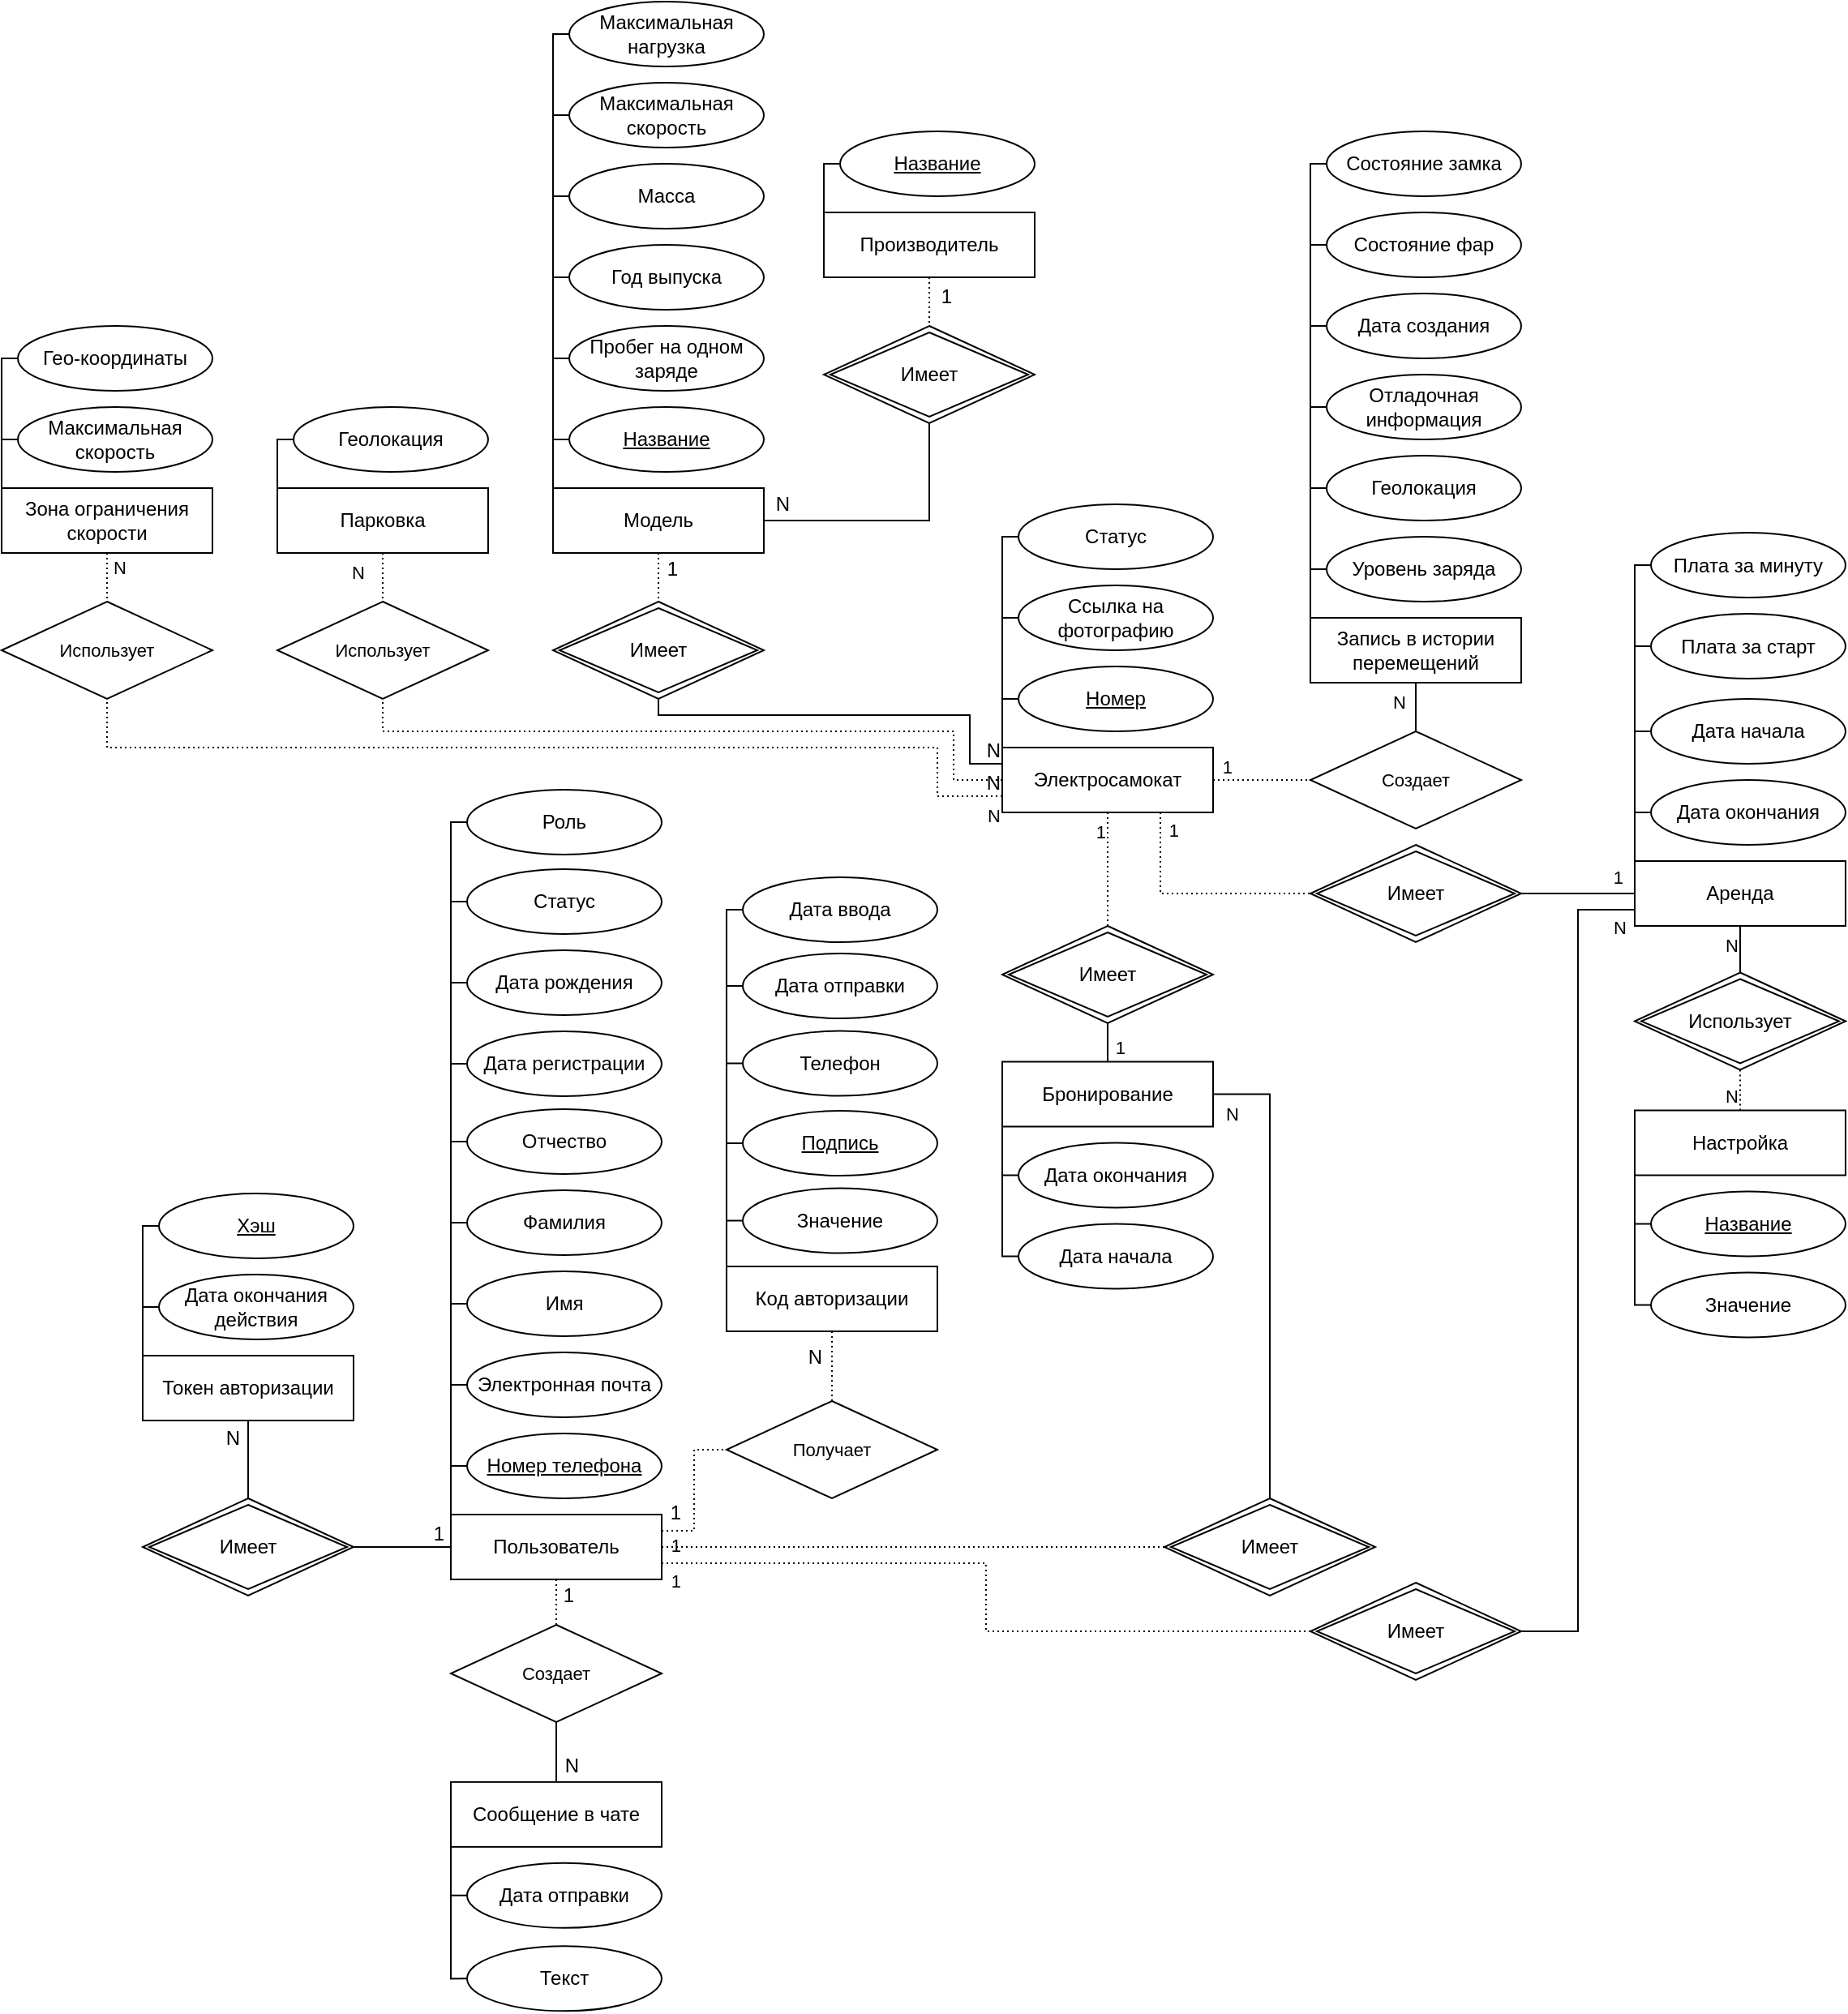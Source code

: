 <mxfile version="21.1.8" type="device">
  <diagram name="Страница 1" id="1fZUuVgu8hJn7vZOcelm">
    <mxGraphModel dx="3932" dy="3014" grid="1" gridSize="10" guides="1" tooltips="1" connect="1" arrows="1" fold="1" page="1" pageScale="1" pageWidth="827" pageHeight="1169" math="0" shadow="0">
      <root>
        <mxCell id="0" />
        <mxCell id="1" parent="0" />
        <mxCell id="aLUWIl0fzYMnbTUpbonb-100" value="" style="group" parent="1" vertex="1" connectable="0">
          <mxGeometry x="770" y="-140" width="130" height="290" as="geometry" />
        </mxCell>
        <mxCell id="aLUWIl0fzYMnbTUpbonb-8" value="Аренда" style="rounded=0;whiteSpace=wrap;html=1;" parent="aLUWIl0fzYMnbTUpbonb-100" vertex="1">
          <mxGeometry y="250" width="130" height="40" as="geometry" />
        </mxCell>
        <mxCell id="aLUWIl0fzYMnbTUpbonb-87" value="Дата начала" style="ellipse;whiteSpace=wrap;html=1;fontStyle=0" parent="aLUWIl0fzYMnbTUpbonb-100" vertex="1">
          <mxGeometry x="10" y="150" width="120" height="40" as="geometry" />
        </mxCell>
        <mxCell id="aLUWIl0fzYMnbTUpbonb-93" style="edgeStyle=orthogonalEdgeStyle;shape=connector;rounded=0;orthogonalLoop=1;jettySize=auto;html=1;exitX=0;exitY=0;exitDx=0;exitDy=0;entryX=0;entryY=0.5;entryDx=0;entryDy=0;labelBackgroundColor=default;strokeColor=default;fontFamily=Helvetica;fontSize=11;fontColor=default;endArrow=none;endFill=0;" parent="aLUWIl0fzYMnbTUpbonb-100" source="aLUWIl0fzYMnbTUpbonb-8" target="aLUWIl0fzYMnbTUpbonb-87" edge="1">
          <mxGeometry relative="1" as="geometry">
            <Array as="points">
              <mxPoint y="170" />
            </Array>
          </mxGeometry>
        </mxCell>
        <mxCell id="aLUWIl0fzYMnbTUpbonb-88" value="Дата окончания" style="ellipse;whiteSpace=wrap;html=1;fontStyle=0" parent="aLUWIl0fzYMnbTUpbonb-100" vertex="1">
          <mxGeometry x="10" y="200" width="120" height="40" as="geometry" />
        </mxCell>
        <mxCell id="aLUWIl0fzYMnbTUpbonb-92" style="edgeStyle=orthogonalEdgeStyle;shape=connector;rounded=0;orthogonalLoop=1;jettySize=auto;html=1;exitX=0;exitY=0;exitDx=0;exitDy=0;entryX=0;entryY=0.5;entryDx=0;entryDy=0;labelBackgroundColor=default;strokeColor=default;fontFamily=Helvetica;fontSize=11;fontColor=default;endArrow=none;endFill=0;" parent="aLUWIl0fzYMnbTUpbonb-100" source="aLUWIl0fzYMnbTUpbonb-8" target="aLUWIl0fzYMnbTUpbonb-88" edge="1">
          <mxGeometry relative="1" as="geometry">
            <Array as="points">
              <mxPoint y="220" />
            </Array>
          </mxGeometry>
        </mxCell>
        <mxCell id="aLUWIl0fzYMnbTUpbonb-95" value="Плата за старт" style="ellipse;whiteSpace=wrap;html=1;fontStyle=0" parent="aLUWIl0fzYMnbTUpbonb-100" vertex="1">
          <mxGeometry x="10" y="97.5" width="120" height="40" as="geometry" />
        </mxCell>
        <mxCell id="aLUWIl0fzYMnbTUpbonb-97" style="edgeStyle=orthogonalEdgeStyle;shape=connector;rounded=0;orthogonalLoop=1;jettySize=auto;html=1;exitX=0;exitY=0;exitDx=0;exitDy=0;entryX=0;entryY=0.5;entryDx=0;entryDy=0;labelBackgroundColor=default;strokeColor=default;fontFamily=Helvetica;fontSize=11;fontColor=default;endArrow=none;endFill=0;" parent="aLUWIl0fzYMnbTUpbonb-100" source="aLUWIl0fzYMnbTUpbonb-8" target="aLUWIl0fzYMnbTUpbonb-95" edge="1">
          <mxGeometry relative="1" as="geometry">
            <Array as="points">
              <mxPoint y="118" />
            </Array>
          </mxGeometry>
        </mxCell>
        <mxCell id="aLUWIl0fzYMnbTUpbonb-96" value="Плата за минуту" style="ellipse;whiteSpace=wrap;html=1;fontStyle=0" parent="aLUWIl0fzYMnbTUpbonb-100" vertex="1">
          <mxGeometry x="10" y="47.5" width="120" height="40" as="geometry" />
        </mxCell>
        <mxCell id="aLUWIl0fzYMnbTUpbonb-98" style="edgeStyle=orthogonalEdgeStyle;shape=connector;rounded=0;orthogonalLoop=1;jettySize=auto;html=1;exitX=0;exitY=0;exitDx=0;exitDy=0;entryX=0;entryY=0.5;entryDx=0;entryDy=0;labelBackgroundColor=default;strokeColor=default;fontFamily=Helvetica;fontSize=11;fontColor=default;endArrow=none;endFill=0;" parent="aLUWIl0fzYMnbTUpbonb-100" source="aLUWIl0fzYMnbTUpbonb-8" target="aLUWIl0fzYMnbTUpbonb-96" edge="1">
          <mxGeometry relative="1" as="geometry">
            <Array as="points">
              <mxPoint y="67" />
            </Array>
          </mxGeometry>
        </mxCell>
        <mxCell id="aLUWIl0fzYMnbTUpbonb-101" value="" style="group" parent="1" vertex="1" connectable="0">
          <mxGeometry x="-224" y="-270" width="130" height="190" as="geometry" />
        </mxCell>
        <mxCell id="aLUWIl0fzYMnbTUpbonb-4" value="Зона ограничения скорости" style="rounded=0;whiteSpace=wrap;html=1;" parent="aLUWIl0fzYMnbTUpbonb-101" vertex="1">
          <mxGeometry x="-13" y="150" width="130" height="40" as="geometry" />
        </mxCell>
        <mxCell id="aLUWIl0fzYMnbTUpbonb-81" value="Гео-координаты" style="ellipse;whiteSpace=wrap;html=1;" parent="aLUWIl0fzYMnbTUpbonb-101" vertex="1">
          <mxGeometry x="-3" y="50" width="120" height="40" as="geometry" />
        </mxCell>
        <mxCell id="aLUWIl0fzYMnbTUpbonb-84" style="edgeStyle=orthogonalEdgeStyle;shape=connector;rounded=0;orthogonalLoop=1;jettySize=auto;html=1;exitX=0;exitY=0;exitDx=0;exitDy=0;entryX=0;entryY=0.5;entryDx=0;entryDy=0;labelBackgroundColor=default;strokeColor=default;fontFamily=Helvetica;fontSize=11;fontColor=default;endArrow=none;endFill=0;" parent="aLUWIl0fzYMnbTUpbonb-101" source="aLUWIl0fzYMnbTUpbonb-4" target="aLUWIl0fzYMnbTUpbonb-81" edge="1">
          <mxGeometry relative="1" as="geometry">
            <Array as="points">
              <mxPoint x="-13" y="70" />
            </Array>
          </mxGeometry>
        </mxCell>
        <mxCell id="aLUWIl0fzYMnbTUpbonb-82" value="Максимальная скорость" style="ellipse;whiteSpace=wrap;html=1;" parent="aLUWIl0fzYMnbTUpbonb-101" vertex="1">
          <mxGeometry x="-3" y="100" width="120" height="40" as="geometry" />
        </mxCell>
        <mxCell id="aLUWIl0fzYMnbTUpbonb-83" style="edgeStyle=orthogonalEdgeStyle;shape=connector;rounded=0;orthogonalLoop=1;jettySize=auto;html=1;exitX=0;exitY=0;exitDx=0;exitDy=0;entryX=0;entryY=0.5;entryDx=0;entryDy=0;labelBackgroundColor=default;strokeColor=default;fontFamily=Helvetica;fontSize=11;fontColor=default;endArrow=none;endFill=0;" parent="aLUWIl0fzYMnbTUpbonb-101" source="aLUWIl0fzYMnbTUpbonb-4" target="aLUWIl0fzYMnbTUpbonb-82" edge="1">
          <mxGeometry relative="1" as="geometry">
            <Array as="points">
              <mxPoint x="-13" y="120" />
            </Array>
          </mxGeometry>
        </mxCell>
        <mxCell id="aLUWIl0fzYMnbTUpbonb-103" value="" style="group" parent="1" vertex="1" connectable="0">
          <mxGeometry x="380" y="-210" width="130" height="290" as="geometry" />
        </mxCell>
        <mxCell id="qkEfz8yO1FouXV4fTvmz-25" style="edgeStyle=orthogonalEdgeStyle;rounded=0;orthogonalLoop=1;jettySize=auto;html=1;exitX=0;exitY=0;exitDx=0;exitDy=0;entryX=0;entryY=0.5;entryDx=0;entryDy=0;endArrow=none;endFill=0;" parent="aLUWIl0fzYMnbTUpbonb-103" source="aLUWIl0fzYMnbTUpbonb-2" target="qkEfz8yO1FouXV4fTvmz-24" edge="1">
          <mxGeometry relative="1" as="geometry">
            <Array as="points">
              <mxPoint y="120" />
            </Array>
          </mxGeometry>
        </mxCell>
        <mxCell id="aLUWIl0fzYMnbTUpbonb-2" value="Электросамокат" style="rounded=0;whiteSpace=wrap;html=1;" parent="aLUWIl0fzYMnbTUpbonb-103" vertex="1">
          <mxGeometry y="250" width="130" height="40" as="geometry" />
        </mxCell>
        <mxCell id="aLUWIl0fzYMnbTUpbonb-68" value="Номер" style="ellipse;whiteSpace=wrap;html=1;fontStyle=4" parent="aLUWIl0fzYMnbTUpbonb-103" vertex="1">
          <mxGeometry x="10" y="200" width="120" height="40" as="geometry" />
        </mxCell>
        <mxCell id="aLUWIl0fzYMnbTUpbonb-73" style="edgeStyle=orthogonalEdgeStyle;shape=connector;rounded=0;orthogonalLoop=1;jettySize=auto;html=1;exitX=0;exitY=0;exitDx=0;exitDy=0;entryX=0;entryY=0.5;entryDx=0;entryDy=0;labelBackgroundColor=default;strokeColor=default;fontFamily=Helvetica;fontSize=11;fontColor=default;endArrow=none;endFill=0;" parent="aLUWIl0fzYMnbTUpbonb-103" source="aLUWIl0fzYMnbTUpbonb-2" target="aLUWIl0fzYMnbTUpbonb-68" edge="1">
          <mxGeometry relative="1" as="geometry">
            <Array as="points">
              <mxPoint y="220" />
            </Array>
          </mxGeometry>
        </mxCell>
        <mxCell id="aLUWIl0fzYMnbTUpbonb-70" value="Ссылка на фотографию" style="ellipse;whiteSpace=wrap;html=1;" parent="aLUWIl0fzYMnbTUpbonb-103" vertex="1">
          <mxGeometry x="10" y="150" width="120" height="40" as="geometry" />
        </mxCell>
        <mxCell id="aLUWIl0fzYMnbTUpbonb-74" style="edgeStyle=orthogonalEdgeStyle;shape=connector;rounded=0;orthogonalLoop=1;jettySize=auto;html=1;exitX=0;exitY=0;exitDx=0;exitDy=0;entryX=0;entryY=0.5;entryDx=0;entryDy=0;labelBackgroundColor=default;strokeColor=default;fontFamily=Helvetica;fontSize=11;fontColor=default;endArrow=none;endFill=0;" parent="aLUWIl0fzYMnbTUpbonb-103" source="aLUWIl0fzYMnbTUpbonb-2" target="aLUWIl0fzYMnbTUpbonb-70" edge="1">
          <mxGeometry relative="1" as="geometry">
            <Array as="points">
              <mxPoint y="170" />
            </Array>
          </mxGeometry>
        </mxCell>
        <mxCell id="qkEfz8yO1FouXV4fTvmz-24" value="Статус" style="ellipse;whiteSpace=wrap;html=1;" parent="aLUWIl0fzYMnbTUpbonb-103" vertex="1">
          <mxGeometry x="10" y="100" width="120" height="40" as="geometry" />
        </mxCell>
        <mxCell id="aLUWIl0fzYMnbTUpbonb-134" value="" style="group" parent="1" vertex="1" connectable="0">
          <mxGeometry x="570" y="-240" width="130" height="240" as="geometry" />
        </mxCell>
        <mxCell id="qkEfz8yO1FouXV4fTvmz-13" style="edgeStyle=orthogonalEdgeStyle;rounded=0;orthogonalLoop=1;jettySize=auto;html=1;exitX=0;exitY=0;exitDx=0;exitDy=0;entryX=0;entryY=0.5;entryDx=0;entryDy=0;endArrow=none;endFill=0;" parent="aLUWIl0fzYMnbTUpbonb-134" source="aLUWIl0fzYMnbTUpbonb-7" target="qkEfz8yO1FouXV4fTvmz-12" edge="1">
          <mxGeometry relative="1" as="geometry">
            <Array as="points">
              <mxPoint y="20" />
            </Array>
          </mxGeometry>
        </mxCell>
        <mxCell id="aLUWIl0fzYMnbTUpbonb-7" value="Запись в истории перемещений" style="rounded=0;whiteSpace=wrap;html=1;" parent="aLUWIl0fzYMnbTUpbonb-134" vertex="1">
          <mxGeometry y="200" width="130" height="40" as="geometry" />
        </mxCell>
        <mxCell id="aLUWIl0fzYMnbTUpbonb-127" value="Геолокация" style="ellipse;whiteSpace=wrap;html=1;" parent="aLUWIl0fzYMnbTUpbonb-134" vertex="1">
          <mxGeometry x="10" y="100" width="120" height="40" as="geometry" />
        </mxCell>
        <mxCell id="aLUWIl0fzYMnbTUpbonb-131" style="edgeStyle=orthogonalEdgeStyle;shape=connector;rounded=0;orthogonalLoop=1;jettySize=auto;html=1;exitX=0;exitY=0;exitDx=0;exitDy=0;entryX=0;entryY=0.5;entryDx=0;entryDy=0;labelBackgroundColor=default;strokeColor=default;fontFamily=Helvetica;fontSize=11;fontColor=default;endArrow=none;endFill=0;" parent="aLUWIl0fzYMnbTUpbonb-134" source="aLUWIl0fzYMnbTUpbonb-7" target="aLUWIl0fzYMnbTUpbonb-127" edge="1">
          <mxGeometry relative="1" as="geometry">
            <Array as="points">
              <mxPoint y="120" />
            </Array>
          </mxGeometry>
        </mxCell>
        <mxCell id="aLUWIl0fzYMnbTUpbonb-128" value="Уровень заряда" style="ellipse;whiteSpace=wrap;html=1;" parent="aLUWIl0fzYMnbTUpbonb-134" vertex="1">
          <mxGeometry x="10" y="150" width="120" height="40" as="geometry" />
        </mxCell>
        <mxCell id="aLUWIl0fzYMnbTUpbonb-130" style="edgeStyle=orthogonalEdgeStyle;shape=connector;rounded=0;orthogonalLoop=1;jettySize=auto;html=1;exitX=0;exitY=0;exitDx=0;exitDy=0;entryX=0;entryY=0.5;entryDx=0;entryDy=0;labelBackgroundColor=default;strokeColor=default;fontFamily=Helvetica;fontSize=11;fontColor=default;endArrow=none;endFill=0;" parent="aLUWIl0fzYMnbTUpbonb-134" source="aLUWIl0fzYMnbTUpbonb-7" target="aLUWIl0fzYMnbTUpbonb-128" edge="1">
          <mxGeometry relative="1" as="geometry">
            <Array as="points">
              <mxPoint y="170" />
            </Array>
          </mxGeometry>
        </mxCell>
        <mxCell id="aLUWIl0fzYMnbTUpbonb-129" value="Отладочная информация" style="ellipse;whiteSpace=wrap;html=1;" parent="aLUWIl0fzYMnbTUpbonb-134" vertex="1">
          <mxGeometry x="10" y="50" width="120" height="40" as="geometry" />
        </mxCell>
        <mxCell id="aLUWIl0fzYMnbTUpbonb-132" style="edgeStyle=orthogonalEdgeStyle;shape=connector;rounded=0;orthogonalLoop=1;jettySize=auto;html=1;exitX=0;exitY=0;exitDx=0;exitDy=0;entryX=0;entryY=0.5;entryDx=0;entryDy=0;labelBackgroundColor=default;strokeColor=default;fontFamily=Helvetica;fontSize=11;fontColor=default;endArrow=none;endFill=0;" parent="aLUWIl0fzYMnbTUpbonb-134" source="aLUWIl0fzYMnbTUpbonb-7" target="aLUWIl0fzYMnbTUpbonb-129" edge="1">
          <mxGeometry relative="1" as="geometry">
            <Array as="points">
              <mxPoint y="70" />
            </Array>
          </mxGeometry>
        </mxCell>
        <mxCell id="qkEfz8yO1FouXV4fTvmz-12" value="Дата создания" style="ellipse;whiteSpace=wrap;html=1;" parent="aLUWIl0fzYMnbTUpbonb-134" vertex="1">
          <mxGeometry x="10" width="120" height="40" as="geometry" />
        </mxCell>
        <mxCell id="aLUWIl0fzYMnbTUpbonb-135" value="Имеет" style="shape=rhombus;double=1;perimeter=rhombusPerimeter;whiteSpace=wrap;html=1;align=center;fontFamily=Helvetica;fontSize=12;fontColor=default;" parent="1" vertex="1">
          <mxGeometry x="570" y="100" width="130" height="60" as="geometry" />
        </mxCell>
        <mxCell id="aLUWIl0fzYMnbTUpbonb-137" value="" style="endArrow=none;html=1;rounded=0;dashed=1;dashPattern=1 2;labelBackgroundColor=default;strokeColor=default;fontFamily=Helvetica;fontSize=11;fontColor=default;shape=connector;exitX=0.75;exitY=1;exitDx=0;exitDy=0;entryX=0;entryY=0.5;entryDx=0;entryDy=0;edgeStyle=orthogonalEdgeStyle;" parent="1" source="aLUWIl0fzYMnbTUpbonb-2" target="aLUWIl0fzYMnbTUpbonb-135" edge="1">
          <mxGeometry relative="1" as="geometry">
            <mxPoint x="470" as="sourcePoint" />
            <mxPoint x="630" as="targetPoint" />
          </mxGeometry>
        </mxCell>
        <mxCell id="aLUWIl0fzYMnbTUpbonb-138" value="1" style="resizable=0;html=1;whiteSpace=wrap;align=right;verticalAlign=bottom;fontFamily=Helvetica;fontSize=11;fontColor=default;" parent="aLUWIl0fzYMnbTUpbonb-137" connectable="0" vertex="1">
          <mxGeometry x="1" relative="1" as="geometry">
            <mxPoint x="-80" y="-31" as="offset" />
          </mxGeometry>
        </mxCell>
        <mxCell id="aLUWIl0fzYMnbTUpbonb-141" value="" style="endArrow=none;html=1;rounded=0;labelBackgroundColor=default;strokeColor=default;fontFamily=Helvetica;fontSize=11;fontColor=default;shape=connector;exitX=0;exitY=0.5;exitDx=0;exitDy=0;entryX=1;entryY=0.5;entryDx=0;entryDy=0;" parent="1" source="aLUWIl0fzYMnbTUpbonb-8" target="aLUWIl0fzYMnbTUpbonb-135" edge="1">
          <mxGeometry relative="1" as="geometry">
            <mxPoint x="640" y="120" as="sourcePoint" />
            <mxPoint x="740" y="170" as="targetPoint" />
          </mxGeometry>
        </mxCell>
        <mxCell id="aLUWIl0fzYMnbTUpbonb-143" value="Имеет" style="shape=rhombus;double=1;perimeter=rhombusPerimeter;whiteSpace=wrap;html=1;align=center;fontFamily=Helvetica;fontSize=12;fontColor=default;" parent="1" vertex="1">
          <mxGeometry x="570" y="555" width="130" height="60" as="geometry" />
        </mxCell>
        <mxCell id="aLUWIl0fzYMnbTUpbonb-146" value="" style="endArrow=none;html=1;rounded=0;dashed=1;dashPattern=1 2;labelBackgroundColor=default;strokeColor=default;fontFamily=Helvetica;fontSize=11;fontColor=default;shape=connector;exitX=1;exitY=0.75;exitDx=0;exitDy=0;edgeStyle=orthogonalEdgeStyle;entryX=0;entryY=0.5;entryDx=0;entryDy=0;" parent="1" source="aLUWIl0fzYMnbTUpbonb-1" target="aLUWIl0fzYMnbTUpbonb-143" edge="1">
          <mxGeometry relative="1" as="geometry">
            <mxPoint x="395" y="647.5" as="sourcePoint" />
            <mxPoint x="570" y="597" as="targetPoint" />
          </mxGeometry>
        </mxCell>
        <mxCell id="aLUWIl0fzYMnbTUpbonb-147" value="N" style="resizable=0;html=1;whiteSpace=wrap;align=right;verticalAlign=bottom;fontFamily=Helvetica;fontSize=11;fontColor=default;" parent="aLUWIl0fzYMnbTUpbonb-146" connectable="0" vertex="1">
          <mxGeometry x="1" relative="1" as="geometry">
            <mxPoint x="196" y="-426" as="offset" />
          </mxGeometry>
        </mxCell>
        <mxCell id="aLUWIl0fzYMnbTUpbonb-150" value="" style="endArrow=none;html=1;rounded=0;labelBackgroundColor=default;strokeColor=default;fontFamily=Helvetica;fontSize=11;fontColor=default;shape=connector;exitX=0;exitY=0.75;exitDx=0;exitDy=0;entryX=1;entryY=0.5;entryDx=0;entryDy=0;edgeStyle=orthogonalEdgeStyle;" parent="1" source="aLUWIl0fzYMnbTUpbonb-8" target="aLUWIl0fzYMnbTUpbonb-143" edge="1">
          <mxGeometry relative="1" as="geometry">
            <mxPoint x="540" y="160" as="sourcePoint" />
            <mxPoint x="700" y="160" as="targetPoint" />
          </mxGeometry>
        </mxCell>
        <mxCell id="qkEfz8yO1FouXV4fTvmz-53" value="1" style="resizable=0;html=1;whiteSpace=wrap;align=right;verticalAlign=bottom;fontFamily=Helvetica;fontSize=11;fontColor=default;" parent="aLUWIl0fzYMnbTUpbonb-150" connectable="0" vertex="1">
          <mxGeometry x="1" relative="1" as="geometry">
            <mxPoint x="64" y="-457" as="offset" />
          </mxGeometry>
        </mxCell>
        <mxCell id="aLUWIl0fzYMnbTUpbonb-153" value="Создает" style="shape=rhombus;perimeter=rhombusPerimeter;whiteSpace=wrap;html=1;align=center;fontFamily=Helvetica;fontSize=11;fontColor=default;" parent="1" vertex="1">
          <mxGeometry x="570" y="30" width="130" height="60" as="geometry" />
        </mxCell>
        <mxCell id="aLUWIl0fzYMnbTUpbonb-155" value="" style="endArrow=none;html=1;rounded=0;labelBackgroundColor=default;strokeColor=default;fontFamily=Helvetica;fontSize=11;fontColor=default;shape=connector;exitX=0.5;exitY=1;exitDx=0;exitDy=0;entryX=0.5;entryY=0;entryDx=0;entryDy=0;" parent="1" source="aLUWIl0fzYMnbTUpbonb-7" target="aLUWIl0fzYMnbTUpbonb-153" edge="1">
          <mxGeometry relative="1" as="geometry">
            <mxPoint x="490" y="30" as="sourcePoint" />
            <mxPoint x="650" y="30" as="targetPoint" />
          </mxGeometry>
        </mxCell>
        <mxCell id="aLUWIl0fzYMnbTUpbonb-156" value="1" style="resizable=0;html=1;whiteSpace=wrap;align=right;verticalAlign=bottom;fontFamily=Helvetica;fontSize=11;fontColor=default;" parent="aLUWIl0fzYMnbTUpbonb-155" connectable="0" vertex="1">
          <mxGeometry x="1" relative="1" as="geometry">
            <mxPoint x="-112" y="30" as="offset" />
          </mxGeometry>
        </mxCell>
        <mxCell id="aLUWIl0fzYMnbTUpbonb-159" value="" style="endArrow=none;html=1;rounded=0;dashed=1;dashPattern=1 2;labelBackgroundColor=default;strokeColor=default;fontFamily=Helvetica;fontSize=11;fontColor=default;shape=connector;exitX=1;exitY=0.5;exitDx=0;exitDy=0;entryX=0;entryY=0.5;entryDx=0;entryDy=0;" parent="1" source="aLUWIl0fzYMnbTUpbonb-2" target="aLUWIl0fzYMnbTUpbonb-153" edge="1">
          <mxGeometry relative="1" as="geometry">
            <mxPoint x="490" y="30" as="sourcePoint" />
            <mxPoint x="650" y="30" as="targetPoint" />
          </mxGeometry>
        </mxCell>
        <mxCell id="aLUWIl0fzYMnbTUpbonb-160" value="N" style="resizable=0;html=1;whiteSpace=wrap;align=right;verticalAlign=bottom;fontFamily=Helvetica;fontSize=11;fontColor=default;" parent="aLUWIl0fzYMnbTUpbonb-159" connectable="0" vertex="1">
          <mxGeometry x="1" relative="1" as="geometry">
            <mxPoint x="60" y="-40" as="offset" />
          </mxGeometry>
        </mxCell>
        <mxCell id="aLUWIl0fzYMnbTUpbonb-162" value="" style="group" parent="1" vertex="1" connectable="0">
          <mxGeometry x="-67" y="-220" width="130" height="140" as="geometry" />
        </mxCell>
        <mxCell id="aLUWIl0fzYMnbTUpbonb-3" value="Парковка" style="rounded=0;whiteSpace=wrap;html=1;" parent="aLUWIl0fzYMnbTUpbonb-162" vertex="1">
          <mxGeometry y="100" width="130" height="40" as="geometry" />
        </mxCell>
        <mxCell id="aLUWIl0fzYMnbTUpbonb-76" value="Геолокация" style="ellipse;whiteSpace=wrap;html=1;" parent="aLUWIl0fzYMnbTUpbonb-162" vertex="1">
          <mxGeometry x="10" y="50" width="120" height="40" as="geometry" />
        </mxCell>
        <mxCell id="aLUWIl0fzYMnbTUpbonb-78" style="edgeStyle=orthogonalEdgeStyle;shape=connector;rounded=0;orthogonalLoop=1;jettySize=auto;html=1;exitX=0;exitY=0;exitDx=0;exitDy=0;entryX=0;entryY=0.5;entryDx=0;entryDy=0;labelBackgroundColor=default;strokeColor=default;fontFamily=Helvetica;fontSize=11;fontColor=default;endArrow=none;endFill=0;" parent="aLUWIl0fzYMnbTUpbonb-162" source="aLUWIl0fzYMnbTUpbonb-3" target="aLUWIl0fzYMnbTUpbonb-76" edge="1">
          <mxGeometry relative="1" as="geometry">
            <Array as="points">
              <mxPoint y="70" />
            </Array>
          </mxGeometry>
        </mxCell>
        <mxCell id="aLUWIl0fzYMnbTUpbonb-165" value="" style="group" parent="1" vertex="1" connectable="0">
          <mxGeometry x="770" y="263.75" width="130" height="140" as="geometry" />
        </mxCell>
        <mxCell id="aLUWIl0fzYMnbTUpbonb-59" value="Название" style="ellipse;whiteSpace=wrap;html=1;fontStyle=4" parent="aLUWIl0fzYMnbTUpbonb-165" vertex="1">
          <mxGeometry x="10" y="50" width="120" height="40" as="geometry" />
        </mxCell>
        <mxCell id="aLUWIl0fzYMnbTUpbonb-62" value="Значение" style="ellipse;whiteSpace=wrap;html=1;" parent="aLUWIl0fzYMnbTUpbonb-165" vertex="1">
          <mxGeometry x="10" y="100" width="120" height="40" as="geometry" />
        </mxCell>
        <mxCell id="aLUWIl0fzYMnbTUpbonb-163" style="edgeStyle=orthogonalEdgeStyle;shape=connector;rounded=0;orthogonalLoop=1;jettySize=auto;html=1;exitX=0;exitY=1;exitDx=0;exitDy=0;entryX=0;entryY=0.5;entryDx=0;entryDy=0;labelBackgroundColor=default;strokeColor=default;fontFamily=Helvetica;fontSize=11;fontColor=default;endArrow=none;endFill=0;" parent="aLUWIl0fzYMnbTUpbonb-165" source="aLUWIl0fzYMnbTUpbonb-5" target="aLUWIl0fzYMnbTUpbonb-59" edge="1">
          <mxGeometry relative="1" as="geometry">
            <Array as="points">
              <mxPoint y="70" />
            </Array>
          </mxGeometry>
        </mxCell>
        <mxCell id="aLUWIl0fzYMnbTUpbonb-164" style="edgeStyle=orthogonalEdgeStyle;shape=connector;rounded=0;orthogonalLoop=1;jettySize=auto;html=1;exitX=0;exitY=1;exitDx=0;exitDy=0;entryX=0;entryY=0.5;entryDx=0;entryDy=0;labelBackgroundColor=default;strokeColor=default;fontFamily=Helvetica;fontSize=11;fontColor=default;endArrow=none;endFill=0;" parent="aLUWIl0fzYMnbTUpbonb-165" source="aLUWIl0fzYMnbTUpbonb-5" target="aLUWIl0fzYMnbTUpbonb-62" edge="1">
          <mxGeometry relative="1" as="geometry">
            <Array as="points">
              <mxPoint y="120" />
            </Array>
          </mxGeometry>
        </mxCell>
        <mxCell id="aLUWIl0fzYMnbTUpbonb-5" value="Настройка" style="rounded=0;whiteSpace=wrap;html=1;" parent="aLUWIl0fzYMnbTUpbonb-165" vertex="1">
          <mxGeometry width="130" height="40" as="geometry" />
        </mxCell>
        <mxCell id="aLUWIl0fzYMnbTUpbonb-166" value="Использует" style="shape=rhombus;double=1;perimeter=rhombusPerimeter;whiteSpace=wrap;html=1;align=center;fontFamily=Helvetica;fontSize=12;fontColor=default;" parent="1" vertex="1">
          <mxGeometry x="770" y="178.75" width="130" height="60" as="geometry" />
        </mxCell>
        <mxCell id="aLUWIl0fzYMnbTUpbonb-167" value="" style="endArrow=none;html=1;rounded=0;labelBackgroundColor=default;strokeColor=default;fontFamily=Helvetica;fontSize=11;fontColor=default;shape=connector;exitX=0.5;exitY=1;exitDx=0;exitDy=0;entryX=0.5;entryY=0;entryDx=0;entryDy=0;" parent="1" source="aLUWIl0fzYMnbTUpbonb-8" target="aLUWIl0fzYMnbTUpbonb-166" edge="1">
          <mxGeometry relative="1" as="geometry">
            <mxPoint x="740" y="240" as="sourcePoint" />
            <mxPoint x="900" y="240" as="targetPoint" />
          </mxGeometry>
        </mxCell>
        <mxCell id="aLUWIl0fzYMnbTUpbonb-168" value="N" style="resizable=0;html=1;whiteSpace=wrap;align=right;verticalAlign=bottom;fontFamily=Helvetica;fontSize=11;fontColor=default;" parent="aLUWIl0fzYMnbTUpbonb-167" connectable="0" vertex="1">
          <mxGeometry x="1" relative="1" as="geometry">
            <mxPoint y="-9" as="offset" />
          </mxGeometry>
        </mxCell>
        <mxCell id="aLUWIl0fzYMnbTUpbonb-169" value="" style="endArrow=none;html=1;rounded=0;dashed=1;dashPattern=1 2;labelBackgroundColor=default;strokeColor=default;fontFamily=Helvetica;fontSize=11;fontColor=default;shape=connector;exitX=0.5;exitY=0;exitDx=0;exitDy=0;entryX=0.5;entryY=1;entryDx=0;entryDy=0;" parent="1" source="aLUWIl0fzYMnbTUpbonb-5" target="aLUWIl0fzYMnbTUpbonb-166" edge="1">
          <mxGeometry relative="1" as="geometry">
            <mxPoint x="740" y="240" as="sourcePoint" />
            <mxPoint x="900" y="240" as="targetPoint" />
          </mxGeometry>
        </mxCell>
        <mxCell id="aLUWIl0fzYMnbTUpbonb-170" value="N" style="resizable=0;html=1;whiteSpace=wrap;align=right;verticalAlign=bottom;fontFamily=Helvetica;fontSize=11;fontColor=default;" parent="aLUWIl0fzYMnbTUpbonb-169" connectable="0" vertex="1">
          <mxGeometry x="1" relative="1" as="geometry">
            <mxPoint y="25" as="offset" />
          </mxGeometry>
        </mxCell>
        <mxCell id="aLUWIl0fzYMnbTUpbonb-171" value="Использует" style="shape=rhombus;perimeter=rhombusPerimeter;whiteSpace=wrap;html=1;align=center;fontFamily=Helvetica;fontSize=11;fontColor=default;" parent="1" vertex="1">
          <mxGeometry x="-67" y="-50" width="130" height="60" as="geometry" />
        </mxCell>
        <mxCell id="aLUWIl0fzYMnbTUpbonb-172" value="" style="endArrow=none;html=1;rounded=0;dashed=1;dashPattern=1 2;labelBackgroundColor=default;strokeColor=default;fontFamily=Helvetica;fontSize=11;fontColor=default;shape=connector;exitX=0.5;exitY=1;exitDx=0;exitDy=0;entryX=0.5;entryY=0;entryDx=0;entryDy=0;" parent="1" source="aLUWIl0fzYMnbTUpbonb-3" target="aLUWIl0fzYMnbTUpbonb-171" edge="1">
          <mxGeometry relative="1" as="geometry">
            <mxPoint x="130" y="-20" as="sourcePoint" />
            <mxPoint x="290" y="-20" as="targetPoint" />
          </mxGeometry>
        </mxCell>
        <mxCell id="aLUWIl0fzYMnbTUpbonb-173" value="N" style="resizable=0;html=1;whiteSpace=wrap;align=right;verticalAlign=bottom;fontFamily=Helvetica;fontSize=11;fontColor=default;" parent="aLUWIl0fzYMnbTUpbonb-172" connectable="0" vertex="1">
          <mxGeometry x="1" relative="1" as="geometry">
            <mxPoint x="-10" y="-10" as="offset" />
          </mxGeometry>
        </mxCell>
        <mxCell id="AA1Bn7bmUUII2A3ySsHL-16" value="N" style="resizable=0;html=1;whiteSpace=wrap;align=right;verticalAlign=bottom;fontFamily=Helvetica;fontSize=11;fontColor=default;" parent="aLUWIl0fzYMnbTUpbonb-172" connectable="0" vertex="1">
          <mxGeometry x="1" relative="1" as="geometry">
            <mxPoint x="382" y="140" as="offset" />
          </mxGeometry>
        </mxCell>
        <mxCell id="aLUWIl0fzYMnbTUpbonb-174" value="" style="endArrow=none;html=1;rounded=0;dashed=1;dashPattern=1 2;labelBackgroundColor=default;strokeColor=default;fontFamily=Helvetica;fontSize=11;fontColor=default;shape=connector;exitX=0;exitY=0.5;exitDx=0;exitDy=0;entryX=0.5;entryY=1;entryDx=0;entryDy=0;edgeStyle=orthogonalEdgeStyle;" parent="1" source="aLUWIl0fzYMnbTUpbonb-2" target="aLUWIl0fzYMnbTUpbonb-171" edge="1">
          <mxGeometry relative="1" as="geometry">
            <mxPoint x="260" y="60" as="sourcePoint" />
            <mxPoint x="420" y="130" as="targetPoint" />
            <Array as="points">
              <mxPoint x="350" y="60" />
              <mxPoint x="350" y="30" />
              <mxPoint x="-2" y="30" />
            </Array>
          </mxGeometry>
        </mxCell>
        <mxCell id="aLUWIl0fzYMnbTUpbonb-180" value="Использует" style="shape=rhombus;perimeter=rhombusPerimeter;whiteSpace=wrap;html=1;align=center;fontFamily=Helvetica;fontSize=11;fontColor=default;" parent="1" vertex="1">
          <mxGeometry x="-237" y="-50" width="130" height="60" as="geometry" />
        </mxCell>
        <mxCell id="aLUWIl0fzYMnbTUpbonb-181" value="" style="endArrow=none;html=1;rounded=0;dashed=1;dashPattern=1 2;labelBackgroundColor=default;strokeColor=default;fontFamily=Helvetica;fontSize=11;fontColor=default;shape=connector;entryX=0.5;entryY=1;entryDx=0;entryDy=0;edgeStyle=orthogonalEdgeStyle;exitX=0;exitY=0.75;exitDx=0;exitDy=0;" parent="1" source="aLUWIl0fzYMnbTUpbonb-2" target="aLUWIl0fzYMnbTUpbonb-180" edge="1">
          <mxGeometry relative="1" as="geometry">
            <mxPoint x="390" y="70" as="sourcePoint" />
            <mxPoint x="330" y="-10" as="targetPoint" />
            <Array as="points">
              <mxPoint x="340" y="70" />
              <mxPoint x="340" y="40" />
              <mxPoint x="-172" y="40" />
            </Array>
          </mxGeometry>
        </mxCell>
        <mxCell id="aLUWIl0fzYMnbTUpbonb-183" value="" style="endArrow=none;html=1;rounded=0;dashed=1;dashPattern=1 2;labelBackgroundColor=default;strokeColor=default;fontFamily=Helvetica;fontSize=11;fontColor=default;shape=connector;exitX=0.5;exitY=1;exitDx=0;exitDy=0;entryX=0.5;entryY=0;entryDx=0;entryDy=0;" parent="1" source="aLUWIl0fzYMnbTUpbonb-4" target="aLUWIl0fzYMnbTUpbonb-180" edge="1">
          <mxGeometry relative="1" as="geometry">
            <mxPoint x="8" y="-70" as="sourcePoint" />
            <mxPoint x="8" y="-40" as="targetPoint" />
          </mxGeometry>
        </mxCell>
        <mxCell id="aLUWIl0fzYMnbTUpbonb-184" value="N" style="resizable=0;html=1;whiteSpace=wrap;align=right;verticalAlign=bottom;fontFamily=Helvetica;fontSize=11;fontColor=default;" parent="aLUWIl0fzYMnbTUpbonb-183" connectable="0" vertex="1">
          <mxGeometry x="1" relative="1" as="geometry">
            <mxPoint x="13" y="-13" as="offset" />
          </mxGeometry>
        </mxCell>
        <mxCell id="aLUWIl0fzYMnbTUpbonb-185" value="" style="group" parent="1" vertex="1" connectable="0">
          <mxGeometry x="380" y="233.75" width="130" height="190" as="geometry" />
        </mxCell>
        <mxCell id="aLUWIl0fzYMnbTUpbonb-107" value="Дата окончания" style="ellipse;whiteSpace=wrap;html=1;fontStyle=0" parent="aLUWIl0fzYMnbTUpbonb-185" vertex="1">
          <mxGeometry x="10" y="50" width="120" height="40" as="geometry" />
        </mxCell>
        <mxCell id="aLUWIl0fzYMnbTUpbonb-108" style="edgeStyle=orthogonalEdgeStyle;shape=connector;rounded=0;orthogonalLoop=1;jettySize=auto;html=1;exitX=0;exitY=0;exitDx=0;exitDy=0;entryX=0;entryY=0.5;entryDx=0;entryDy=0;labelBackgroundColor=default;strokeColor=default;fontFamily=Helvetica;fontSize=11;fontColor=default;endArrow=none;endFill=0;" parent="aLUWIl0fzYMnbTUpbonb-185" source="aLUWIl0fzYMnbTUpbonb-9" target="aLUWIl0fzYMnbTUpbonb-107" edge="1">
          <mxGeometry relative="1" as="geometry">
            <Array as="points">
              <mxPoint y="70" />
            </Array>
          </mxGeometry>
        </mxCell>
        <mxCell id="aLUWIl0fzYMnbTUpbonb-106" value="Дата начала" style="ellipse;whiteSpace=wrap;html=1;fontStyle=0" parent="aLUWIl0fzYMnbTUpbonb-185" vertex="1">
          <mxGeometry x="10" y="100" width="120" height="40" as="geometry" />
        </mxCell>
        <mxCell id="aLUWIl0fzYMnbTUpbonb-109" style="edgeStyle=orthogonalEdgeStyle;shape=connector;rounded=0;orthogonalLoop=1;jettySize=auto;html=1;exitX=0;exitY=0;exitDx=0;exitDy=0;entryX=0;entryY=0.5;entryDx=0;entryDy=0;labelBackgroundColor=default;strokeColor=default;fontFamily=Helvetica;fontSize=11;fontColor=default;endArrow=none;endFill=0;" parent="aLUWIl0fzYMnbTUpbonb-185" source="aLUWIl0fzYMnbTUpbonb-9" target="aLUWIl0fzYMnbTUpbonb-106" edge="1">
          <mxGeometry relative="1" as="geometry">
            <Array as="points">
              <mxPoint y="120" />
            </Array>
          </mxGeometry>
        </mxCell>
        <mxCell id="aLUWIl0fzYMnbTUpbonb-9" value="Бронирование" style="rounded=0;whiteSpace=wrap;html=1;" parent="aLUWIl0fzYMnbTUpbonb-185" vertex="1">
          <mxGeometry width="130" height="40" as="geometry" />
        </mxCell>
        <mxCell id="aLUWIl0fzYMnbTUpbonb-186" value="Имеет" style="shape=rhombus;double=1;perimeter=rhombusPerimeter;whiteSpace=wrap;html=1;align=center;fontFamily=Helvetica;fontSize=12;fontColor=default;" parent="1" vertex="1">
          <mxGeometry x="380" y="150" width="130" height="60" as="geometry" />
        </mxCell>
        <mxCell id="aLUWIl0fzYMnbTUpbonb-187" value="" style="endArrow=none;html=1;rounded=0;labelBackgroundColor=default;strokeColor=default;fontFamily=Helvetica;fontSize=11;fontColor=default;shape=connector;exitX=0.5;exitY=0;exitDx=0;exitDy=0;entryX=0.5;entryY=1;entryDx=0;entryDy=0;" parent="1" source="aLUWIl0fzYMnbTUpbonb-9" target="aLUWIl0fzYMnbTUpbonb-186" edge="1">
          <mxGeometry relative="1" as="geometry">
            <mxPoint x="480" y="210" as="sourcePoint" />
            <mxPoint x="640" y="210" as="targetPoint" />
          </mxGeometry>
        </mxCell>
        <mxCell id="aLUWIl0fzYMnbTUpbonb-188" value="1" style="resizable=0;html=1;whiteSpace=wrap;align=right;verticalAlign=bottom;fontFamily=Helvetica;fontSize=11;fontColor=default;" parent="aLUWIl0fzYMnbTUpbonb-187" connectable="0" vertex="1">
          <mxGeometry x="1" relative="1" as="geometry">
            <mxPoint x="12" y="24" as="offset" />
          </mxGeometry>
        </mxCell>
        <mxCell id="aLUWIl0fzYMnbTUpbonb-189" value="" style="endArrow=none;html=1;rounded=0;dashed=1;dashPattern=1 2;labelBackgroundColor=default;strokeColor=default;fontFamily=Helvetica;fontSize=11;fontColor=default;shape=connector;exitX=0.5;exitY=1;exitDx=0;exitDy=0;entryX=0.5;entryY=0;entryDx=0;entryDy=0;" parent="1" source="aLUWIl0fzYMnbTUpbonb-2" target="aLUWIl0fzYMnbTUpbonb-186" edge="1">
          <mxGeometry relative="1" as="geometry">
            <mxPoint x="420" y="130" as="sourcePoint" />
            <mxPoint x="580" y="130" as="targetPoint" />
          </mxGeometry>
        </mxCell>
        <mxCell id="aLUWIl0fzYMnbTUpbonb-190" value="1" style="resizable=0;html=1;whiteSpace=wrap;align=right;verticalAlign=bottom;fontFamily=Helvetica;fontSize=11;fontColor=default;" parent="aLUWIl0fzYMnbTUpbonb-189" connectable="0" vertex="1">
          <mxGeometry x="1" relative="1" as="geometry">
            <mxPoint y="-50" as="offset" />
          </mxGeometry>
        </mxCell>
        <mxCell id="aLUWIl0fzYMnbTUpbonb-191" value="Имеет" style="shape=rhombus;double=1;perimeter=rhombusPerimeter;whiteSpace=wrap;html=1;align=center;fontFamily=Helvetica;fontSize=12;fontColor=default;" parent="1" vertex="1">
          <mxGeometry x="480" y="503" width="130" height="60" as="geometry" />
        </mxCell>
        <mxCell id="aLUWIl0fzYMnbTUpbonb-194" value="" style="endArrow=none;html=1;rounded=0;labelBackgroundColor=default;strokeColor=default;fontFamily=Helvetica;fontSize=11;fontColor=default;shape=connector;exitX=1;exitY=0.5;exitDx=0;exitDy=0;entryX=0.5;entryY=0;entryDx=0;entryDy=0;edgeStyle=orthogonalEdgeStyle;" parent="1" source="aLUWIl0fzYMnbTUpbonb-9" target="aLUWIl0fzYMnbTUpbonb-191" edge="1">
          <mxGeometry relative="1" as="geometry">
            <mxPoint x="440" y="390" as="sourcePoint" />
            <mxPoint x="600" y="390" as="targetPoint" />
          </mxGeometry>
        </mxCell>
        <mxCell id="aLUWIl0fzYMnbTUpbonb-195" value="1" style="resizable=0;html=1;whiteSpace=wrap;align=right;verticalAlign=bottom;fontFamily=Helvetica;fontSize=11;fontColor=default;" parent="aLUWIl0fzYMnbTUpbonb-194" connectable="0" vertex="1">
          <mxGeometry x="1" relative="1" as="geometry">
            <mxPoint x="-362" y="60" as="offset" />
          </mxGeometry>
        </mxCell>
        <mxCell id="VCckQpM2uN1_MtYX1kYH-9" value="1" style="resizable=0;html=1;whiteSpace=wrap;align=right;verticalAlign=bottom;fontFamily=Helvetica;fontSize=11;fontColor=default;" parent="aLUWIl0fzYMnbTUpbonb-194" connectable="0" vertex="1">
          <mxGeometry x="1" relative="1" as="geometry">
            <mxPoint x="-362" y="38" as="offset" />
          </mxGeometry>
        </mxCell>
        <mxCell id="aLUWIl0fzYMnbTUpbonb-196" value="" style="endArrow=none;html=1;rounded=0;dashed=1;dashPattern=1 2;labelBackgroundColor=default;strokeColor=default;fontFamily=Helvetica;fontSize=11;fontColor=default;shape=connector;exitX=1;exitY=0.5;exitDx=0;exitDy=0;edgeStyle=orthogonalEdgeStyle;entryX=0;entryY=0.5;entryDx=0;entryDy=0;" parent="1" source="aLUWIl0fzYMnbTUpbonb-1" target="aLUWIl0fzYMnbTUpbonb-191" edge="1">
          <mxGeometry relative="1" as="geometry">
            <mxPoint x="362.5" y="627.5" as="sourcePoint" />
            <mxPoint x="570" y="523" as="targetPoint" />
            <Array as="points">
              <mxPoint x="470" y="533" />
              <mxPoint x="470" y="533" />
            </Array>
          </mxGeometry>
        </mxCell>
        <mxCell id="aLUWIl0fzYMnbTUpbonb-197" value="N" style="resizable=0;html=1;whiteSpace=wrap;align=right;verticalAlign=bottom;fontFamily=Helvetica;fontSize=11;fontColor=default;" parent="aLUWIl0fzYMnbTUpbonb-196" connectable="0" vertex="1">
          <mxGeometry x="1" relative="1" as="geometry">
            <mxPoint x="47" y="-259" as="offset" />
          </mxGeometry>
        </mxCell>
        <mxCell id="qkEfz8yO1FouXV4fTvmz-45" value="" style="group" parent="1" vertex="1" connectable="0">
          <mxGeometry x="-150" y="265" width="130" height="190" as="geometry" />
        </mxCell>
        <mxCell id="qkEfz8yO1FouXV4fTvmz-38" value="Токен авторизации" style="rounded=0;whiteSpace=wrap;html=1;" parent="qkEfz8yO1FouXV4fTvmz-45" vertex="1">
          <mxGeometry y="150" width="130" height="40" as="geometry" />
        </mxCell>
        <mxCell id="qkEfz8yO1FouXV4fTvmz-39" value="Дата окончания действия" style="ellipse;whiteSpace=wrap;html=1;" parent="qkEfz8yO1FouXV4fTvmz-45" vertex="1">
          <mxGeometry x="10" y="100" width="120" height="40" as="geometry" />
        </mxCell>
        <mxCell id="qkEfz8yO1FouXV4fTvmz-42" style="edgeStyle=orthogonalEdgeStyle;rounded=0;orthogonalLoop=1;jettySize=auto;html=1;exitX=0;exitY=0;exitDx=0;exitDy=0;entryX=0;entryY=0.5;entryDx=0;entryDy=0;endArrow=none;endFill=0;" parent="qkEfz8yO1FouXV4fTvmz-45" source="qkEfz8yO1FouXV4fTvmz-38" target="qkEfz8yO1FouXV4fTvmz-39" edge="1">
          <mxGeometry relative="1" as="geometry">
            <Array as="points">
              <mxPoint y="120" />
            </Array>
          </mxGeometry>
        </mxCell>
        <mxCell id="qkEfz8yO1FouXV4fTvmz-40" value="Хэш" style="ellipse;whiteSpace=wrap;html=1;fontStyle=4" parent="qkEfz8yO1FouXV4fTvmz-45" vertex="1">
          <mxGeometry x="10" y="50" width="120" height="40" as="geometry" />
        </mxCell>
        <mxCell id="qkEfz8yO1FouXV4fTvmz-43" style="edgeStyle=orthogonalEdgeStyle;rounded=0;orthogonalLoop=1;jettySize=auto;html=1;exitX=0;exitY=0;exitDx=0;exitDy=0;entryX=0;entryY=0.5;entryDx=0;entryDy=0;endArrow=none;endFill=0;" parent="qkEfz8yO1FouXV4fTvmz-45" source="qkEfz8yO1FouXV4fTvmz-38" target="qkEfz8yO1FouXV4fTvmz-40" edge="1">
          <mxGeometry relative="1" as="geometry">
            <Array as="points">
              <mxPoint y="70" />
            </Array>
          </mxGeometry>
        </mxCell>
        <mxCell id="qkEfz8yO1FouXV4fTvmz-46" value="Имеет" style="shape=rhombus;double=1;perimeter=rhombusPerimeter;whiteSpace=wrap;html=1;align=center;fontFamily=Helvetica;fontSize=12;fontColor=default;" parent="1" vertex="1">
          <mxGeometry x="-150" y="503" width="130" height="60" as="geometry" />
        </mxCell>
        <mxCell id="qkEfz8yO1FouXV4fTvmz-49" value="" style="endArrow=none;html=1;rounded=0;exitX=0.5;exitY=0;exitDx=0;exitDy=0;entryX=0.5;entryY=1;entryDx=0;entryDy=0;" parent="1" source="qkEfz8yO1FouXV4fTvmz-46" target="qkEfz8yO1FouXV4fTvmz-38" edge="1">
          <mxGeometry relative="1" as="geometry">
            <mxPoint x="40" y="505" as="sourcePoint" />
            <mxPoint x="200" y="505" as="targetPoint" />
          </mxGeometry>
        </mxCell>
        <mxCell id="qkEfz8yO1FouXV4fTvmz-50" value="N" style="resizable=0;html=1;whiteSpace=wrap;align=right;verticalAlign=bottom;" parent="qkEfz8yO1FouXV4fTvmz-49" connectable="0" vertex="1">
          <mxGeometry x="1" relative="1" as="geometry">
            <mxPoint x="-4" y="19" as="offset" />
          </mxGeometry>
        </mxCell>
        <mxCell id="qkEfz8yO1FouXV4fTvmz-51" value="" style="endArrow=none;html=1;rounded=0;exitX=1;exitY=0.5;exitDx=0;exitDy=0;entryX=0;entryY=0.5;entryDx=0;entryDy=0;" parent="1" source="qkEfz8yO1FouXV4fTvmz-46" target="aLUWIl0fzYMnbTUpbonb-1" edge="1">
          <mxGeometry relative="1" as="geometry">
            <mxPoint x="40" y="505" as="sourcePoint" />
            <mxPoint x="200" y="505" as="targetPoint" />
          </mxGeometry>
        </mxCell>
        <mxCell id="qkEfz8yO1FouXV4fTvmz-52" value="1" style="resizable=0;html=1;whiteSpace=wrap;align=right;verticalAlign=bottom;" parent="qkEfz8yO1FouXV4fTvmz-51" connectable="0" vertex="1">
          <mxGeometry x="1" relative="1" as="geometry">
            <mxPoint x="-3" as="offset" />
          </mxGeometry>
        </mxCell>
        <mxCell id="AA1Bn7bmUUII2A3ySsHL-15" value="" style="group" parent="1" vertex="1" connectable="0">
          <mxGeometry x="103" y="-420" width="130" height="340" as="geometry" />
        </mxCell>
        <mxCell id="AA1Bn7bmUUII2A3ySsHL-2" value="Модель" style="rounded=0;whiteSpace=wrap;html=1;" parent="AA1Bn7bmUUII2A3ySsHL-15" vertex="1">
          <mxGeometry y="300" width="130" height="40" as="geometry" />
        </mxCell>
        <mxCell id="AA1Bn7bmUUII2A3ySsHL-3" value="Название" style="ellipse;whiteSpace=wrap;html=1;fontStyle=4" parent="AA1Bn7bmUUII2A3ySsHL-15" vertex="1">
          <mxGeometry x="10" y="250" width="120" height="40" as="geometry" />
        </mxCell>
        <mxCell id="AA1Bn7bmUUII2A3ySsHL-9" style="edgeStyle=orthogonalEdgeStyle;rounded=0;orthogonalLoop=1;jettySize=auto;html=1;exitX=0;exitY=0;exitDx=0;exitDy=0;entryX=0;entryY=0.5;entryDx=0;entryDy=0;endArrow=none;endFill=0;" parent="AA1Bn7bmUUII2A3ySsHL-15" source="AA1Bn7bmUUII2A3ySsHL-2" target="AA1Bn7bmUUII2A3ySsHL-3" edge="1">
          <mxGeometry relative="1" as="geometry">
            <Array as="points">
              <mxPoint y="270" />
            </Array>
          </mxGeometry>
        </mxCell>
        <mxCell id="AA1Bn7bmUUII2A3ySsHL-4" value="Пробег на одном заряде" style="ellipse;whiteSpace=wrap;html=1;" parent="AA1Bn7bmUUII2A3ySsHL-15" vertex="1">
          <mxGeometry x="10" y="200" width="120" height="40" as="geometry" />
        </mxCell>
        <mxCell id="AA1Bn7bmUUII2A3ySsHL-10" style="edgeStyle=orthogonalEdgeStyle;rounded=0;orthogonalLoop=1;jettySize=auto;html=1;exitX=0;exitY=0;exitDx=0;exitDy=0;entryX=0;entryY=0.5;entryDx=0;entryDy=0;endArrow=none;endFill=0;" parent="AA1Bn7bmUUII2A3ySsHL-15" source="AA1Bn7bmUUII2A3ySsHL-2" target="AA1Bn7bmUUII2A3ySsHL-4" edge="1">
          <mxGeometry relative="1" as="geometry">
            <Array as="points">
              <mxPoint y="220" />
            </Array>
          </mxGeometry>
        </mxCell>
        <mxCell id="AA1Bn7bmUUII2A3ySsHL-5" value="Год выпуска" style="ellipse;whiteSpace=wrap;html=1;" parent="AA1Bn7bmUUII2A3ySsHL-15" vertex="1">
          <mxGeometry x="10" y="150" width="120" height="40" as="geometry" />
        </mxCell>
        <mxCell id="AA1Bn7bmUUII2A3ySsHL-11" style="edgeStyle=orthogonalEdgeStyle;rounded=0;orthogonalLoop=1;jettySize=auto;html=1;exitX=0;exitY=0;exitDx=0;exitDy=0;entryX=0;entryY=0.5;entryDx=0;entryDy=0;endArrow=none;endFill=0;" parent="AA1Bn7bmUUII2A3ySsHL-15" source="AA1Bn7bmUUII2A3ySsHL-2" target="AA1Bn7bmUUII2A3ySsHL-5" edge="1">
          <mxGeometry relative="1" as="geometry">
            <Array as="points">
              <mxPoint y="170" />
            </Array>
          </mxGeometry>
        </mxCell>
        <mxCell id="AA1Bn7bmUUII2A3ySsHL-6" value="Масса" style="ellipse;whiteSpace=wrap;html=1;" parent="AA1Bn7bmUUII2A3ySsHL-15" vertex="1">
          <mxGeometry x="10" y="100" width="120" height="40" as="geometry" />
        </mxCell>
        <mxCell id="AA1Bn7bmUUII2A3ySsHL-12" style="edgeStyle=orthogonalEdgeStyle;rounded=0;orthogonalLoop=1;jettySize=auto;html=1;exitX=0;exitY=0;exitDx=0;exitDy=0;entryX=0;entryY=0.5;entryDx=0;entryDy=0;endArrow=none;endFill=0;" parent="AA1Bn7bmUUII2A3ySsHL-15" source="AA1Bn7bmUUII2A3ySsHL-2" target="AA1Bn7bmUUII2A3ySsHL-6" edge="1">
          <mxGeometry relative="1" as="geometry">
            <Array as="points">
              <mxPoint y="120" />
            </Array>
          </mxGeometry>
        </mxCell>
        <mxCell id="AA1Bn7bmUUII2A3ySsHL-7" value="Максимальная скорость" style="ellipse;whiteSpace=wrap;html=1;" parent="AA1Bn7bmUUII2A3ySsHL-15" vertex="1">
          <mxGeometry x="10" y="50" width="120" height="40" as="geometry" />
        </mxCell>
        <mxCell id="AA1Bn7bmUUII2A3ySsHL-13" style="edgeStyle=orthogonalEdgeStyle;rounded=0;orthogonalLoop=1;jettySize=auto;html=1;exitX=0;exitY=0;exitDx=0;exitDy=0;entryX=0;entryY=0.5;entryDx=0;entryDy=0;endArrow=none;endFill=0;" parent="AA1Bn7bmUUII2A3ySsHL-15" source="AA1Bn7bmUUII2A3ySsHL-2" target="AA1Bn7bmUUII2A3ySsHL-7" edge="1">
          <mxGeometry relative="1" as="geometry">
            <Array as="points">
              <mxPoint y="70" />
            </Array>
          </mxGeometry>
        </mxCell>
        <mxCell id="AA1Bn7bmUUII2A3ySsHL-8" value="Максимальная нагрузка" style="ellipse;whiteSpace=wrap;html=1;" parent="AA1Bn7bmUUII2A3ySsHL-15" vertex="1">
          <mxGeometry x="10" width="120" height="40" as="geometry" />
        </mxCell>
        <mxCell id="AA1Bn7bmUUII2A3ySsHL-14" style="edgeStyle=orthogonalEdgeStyle;rounded=0;orthogonalLoop=1;jettySize=auto;html=1;exitX=0;exitY=0;exitDx=0;exitDy=0;entryX=0;entryY=0.5;entryDx=0;entryDy=0;endArrow=none;endFill=0;" parent="AA1Bn7bmUUII2A3ySsHL-15" source="AA1Bn7bmUUII2A3ySsHL-2" target="AA1Bn7bmUUII2A3ySsHL-8" edge="1">
          <mxGeometry relative="1" as="geometry">
            <Array as="points">
              <mxPoint y="20" />
            </Array>
          </mxGeometry>
        </mxCell>
        <mxCell id="AA1Bn7bmUUII2A3ySsHL-19" value="Имеет" style="shape=rhombus;double=1;perimeter=rhombusPerimeter;whiteSpace=wrap;html=1;align=center;fontFamily=Helvetica;fontSize=12;fontColor=default;" parent="1" vertex="1">
          <mxGeometry x="103" y="-50" width="130" height="60" as="geometry" />
        </mxCell>
        <mxCell id="AA1Bn7bmUUII2A3ySsHL-21" value="" style="endArrow=none;html=1;rounded=0;exitX=0;exitY=0.25;exitDx=0;exitDy=0;entryX=0.5;entryY=1;entryDx=0;entryDy=0;edgeStyle=orthogonalEdgeStyle;" parent="1" source="aLUWIl0fzYMnbTUpbonb-2" target="AA1Bn7bmUUII2A3ySsHL-19" edge="1">
          <mxGeometry relative="1" as="geometry">
            <mxPoint x="310" y="10" as="sourcePoint" />
            <mxPoint x="470" y="10" as="targetPoint" />
            <Array as="points">
              <mxPoint x="360" y="50" />
              <mxPoint x="360" y="20" />
              <mxPoint x="168" y="20" />
            </Array>
          </mxGeometry>
        </mxCell>
        <mxCell id="AA1Bn7bmUUII2A3ySsHL-22" value="1" style="resizable=0;html=1;whiteSpace=wrap;align=right;verticalAlign=bottom;" parent="AA1Bn7bmUUII2A3ySsHL-21" connectable="0" vertex="1">
          <mxGeometry x="1" relative="1" as="geometry">
            <mxPoint x="13" y="-72" as="offset" />
          </mxGeometry>
        </mxCell>
        <mxCell id="AA1Bn7bmUUII2A3ySsHL-25" value="" style="endArrow=none;html=1;rounded=0;dashed=1;dashPattern=1 2;exitX=0.5;exitY=1;exitDx=0;exitDy=0;entryX=0.5;entryY=0;entryDx=0;entryDy=0;" parent="1" source="AA1Bn7bmUUII2A3ySsHL-2" target="AA1Bn7bmUUII2A3ySsHL-19" edge="1">
          <mxGeometry relative="1" as="geometry">
            <mxPoint x="123" y="10" as="sourcePoint" />
            <mxPoint x="283" y="10" as="targetPoint" />
          </mxGeometry>
        </mxCell>
        <mxCell id="AA1Bn7bmUUII2A3ySsHL-26" value="N" style="resizable=0;html=1;whiteSpace=wrap;align=right;verticalAlign=bottom;" parent="AA1Bn7bmUUII2A3ySsHL-25" connectable="0" vertex="1">
          <mxGeometry x="1" relative="1" as="geometry">
            <mxPoint x="212" y="100" as="offset" />
          </mxGeometry>
        </mxCell>
        <mxCell id="M4t_EuS_cLKtJ9E-_PKW-1" value="N" style="resizable=0;html=1;whiteSpace=wrap;align=right;verticalAlign=bottom;" parent="AA1Bn7bmUUII2A3ySsHL-25" connectable="0" vertex="1">
          <mxGeometry x="1" relative="1" as="geometry">
            <mxPoint x="212" y="120" as="offset" />
          </mxGeometry>
        </mxCell>
        <mxCell id="M4t_EuS_cLKtJ9E-_PKW-5" style="edgeStyle=orthogonalEdgeStyle;rounded=0;orthogonalLoop=1;jettySize=auto;html=1;exitX=0;exitY=0;exitDx=0;exitDy=0;entryX=0;entryY=0.5;entryDx=0;entryDy=0;endArrow=none;endFill=0;" parent="1" source="M4t_EuS_cLKtJ9E-_PKW-2" target="M4t_EuS_cLKtJ9E-_PKW-4" edge="1">
          <mxGeometry relative="1" as="geometry">
            <Array as="points">
              <mxPoint x="270" y="-320" />
            </Array>
          </mxGeometry>
        </mxCell>
        <mxCell id="M4t_EuS_cLKtJ9E-_PKW-2" value="Производитель" style="rounded=0;whiteSpace=wrap;html=1;" parent="1" vertex="1">
          <mxGeometry x="270" y="-290" width="130" height="40" as="geometry" />
        </mxCell>
        <mxCell id="M4t_EuS_cLKtJ9E-_PKW-3" value="Имеет" style="shape=rhombus;double=1;perimeter=rhombusPerimeter;whiteSpace=wrap;html=1;align=center;fontFamily=Helvetica;fontSize=12;fontColor=default;" parent="1" vertex="1">
          <mxGeometry x="270" y="-220" width="130" height="60" as="geometry" />
        </mxCell>
        <mxCell id="M4t_EuS_cLKtJ9E-_PKW-4" value="Название" style="ellipse;whiteSpace=wrap;html=1;fontStyle=4" parent="1" vertex="1">
          <mxGeometry x="280" y="-340" width="120" height="40" as="geometry" />
        </mxCell>
        <mxCell id="M4t_EuS_cLKtJ9E-_PKW-6" value="" style="endArrow=none;html=1;rounded=0;dashed=1;dashPattern=1 2;exitX=0.5;exitY=1;exitDx=0;exitDy=0;entryX=0.5;entryY=0;entryDx=0;entryDy=0;" parent="1" source="M4t_EuS_cLKtJ9E-_PKW-2" target="M4t_EuS_cLKtJ9E-_PKW-3" edge="1">
          <mxGeometry relative="1" as="geometry">
            <mxPoint x="230" y="-170" as="sourcePoint" />
            <mxPoint x="390" y="-170" as="targetPoint" />
          </mxGeometry>
        </mxCell>
        <mxCell id="M4t_EuS_cLKtJ9E-_PKW-7" value="N" style="resizable=0;html=1;whiteSpace=wrap;align=right;verticalAlign=bottom;" parent="M4t_EuS_cLKtJ9E-_PKW-6" connectable="0" vertex="1">
          <mxGeometry x="1" relative="1" as="geometry">
            <mxPoint x="-85" y="118" as="offset" />
          </mxGeometry>
        </mxCell>
        <mxCell id="M4t_EuS_cLKtJ9E-_PKW-8" value="" style="endArrow=none;html=1;rounded=0;exitX=1;exitY=0.5;exitDx=0;exitDy=0;entryX=0.5;entryY=1;entryDx=0;entryDy=0;edgeStyle=orthogonalEdgeStyle;" parent="1" source="AA1Bn7bmUUII2A3ySsHL-2" target="M4t_EuS_cLKtJ9E-_PKW-3" edge="1">
          <mxGeometry relative="1" as="geometry">
            <mxPoint x="230" y="-170" as="sourcePoint" />
            <mxPoint x="390" y="-170" as="targetPoint" />
          </mxGeometry>
        </mxCell>
        <mxCell id="M4t_EuS_cLKtJ9E-_PKW-9" value="1" style="resizable=0;html=1;whiteSpace=wrap;align=right;verticalAlign=bottom;" parent="M4t_EuS_cLKtJ9E-_PKW-8" connectable="0" vertex="1">
          <mxGeometry x="1" relative="1" as="geometry">
            <mxPoint x="15" y="-70" as="offset" />
          </mxGeometry>
        </mxCell>
        <mxCell id="GRjTQuXQoVH82ISaSq5Q-1" value="Состояние фар" style="ellipse;whiteSpace=wrap;html=1;" parent="1" vertex="1">
          <mxGeometry x="580" y="-290" width="120" height="40" as="geometry" />
        </mxCell>
        <mxCell id="GRjTQuXQoVH82ISaSq5Q-2" value="Состояние замка" style="ellipse;whiteSpace=wrap;html=1;" parent="1" vertex="1">
          <mxGeometry x="580" y="-340" width="120" height="40" as="geometry" />
        </mxCell>
        <mxCell id="GRjTQuXQoVH82ISaSq5Q-3" style="edgeStyle=orthogonalEdgeStyle;rounded=0;orthogonalLoop=1;jettySize=auto;html=1;exitX=0;exitY=0;exitDx=0;exitDy=0;entryX=0;entryY=0.5;entryDx=0;entryDy=0;endArrow=none;endFill=0;" parent="1" source="aLUWIl0fzYMnbTUpbonb-7" target="GRjTQuXQoVH82ISaSq5Q-1" edge="1">
          <mxGeometry relative="1" as="geometry">
            <Array as="points">
              <mxPoint x="570" y="-270" />
            </Array>
          </mxGeometry>
        </mxCell>
        <mxCell id="GRjTQuXQoVH82ISaSq5Q-4" style="edgeStyle=orthogonalEdgeStyle;rounded=0;orthogonalLoop=1;jettySize=auto;html=1;exitX=0;exitY=0;exitDx=0;exitDy=0;entryX=0;entryY=0.5;entryDx=0;entryDy=0;endArrow=none;endFill=0;" parent="1" source="aLUWIl0fzYMnbTUpbonb-7" target="GRjTQuXQoVH82ISaSq5Q-2" edge="1">
          <mxGeometry relative="1" as="geometry">
            <Array as="points">
              <mxPoint x="570" y="-320" />
            </Array>
          </mxGeometry>
        </mxCell>
        <mxCell id="eLCOaKeWCMaCnl8OHLwY-24" value="Создает" style="shape=rhombus;perimeter=rhombusPerimeter;whiteSpace=wrap;html=1;align=center;fontFamily=Helvetica;fontSize=11;fontColor=default;" parent="1" vertex="1">
          <mxGeometry x="40" y="581" width="130" height="60" as="geometry" />
        </mxCell>
        <mxCell id="eLCOaKeWCMaCnl8OHLwY-25" value="" style="endArrow=none;html=1;rounded=0;dashed=1;dashPattern=1 2;entryX=0.5;entryY=0;entryDx=0;entryDy=0;exitX=0.5;exitY=1;exitDx=0;exitDy=0;" parent="1" source="aLUWIl0fzYMnbTUpbonb-1" target="eLCOaKeWCMaCnl8OHLwY-24" edge="1">
          <mxGeometry relative="1" as="geometry">
            <mxPoint x="100" y="510" as="sourcePoint" />
            <mxPoint x="100" y="750" as="targetPoint" />
          </mxGeometry>
        </mxCell>
        <mxCell id="eLCOaKeWCMaCnl8OHLwY-26" value="N" style="resizable=0;html=1;whiteSpace=wrap;align=right;verticalAlign=bottom;" parent="eLCOaKeWCMaCnl8OHLwY-25" connectable="0" vertex="1">
          <mxGeometry x="1" relative="1" as="geometry">
            <mxPoint x="15" y="95" as="offset" />
          </mxGeometry>
        </mxCell>
        <mxCell id="eLCOaKeWCMaCnl8OHLwY-27" value="" style="endArrow=none;html=1;rounded=0;exitX=0.5;exitY=0;exitDx=0;exitDy=0;entryX=0.5;entryY=1;entryDx=0;entryDy=0;" parent="1" source="eLCOaKeWCMaCnl8OHLwY-3" target="eLCOaKeWCMaCnl8OHLwY-24" edge="1">
          <mxGeometry relative="1" as="geometry">
            <mxPoint x="15" y="721.93" as="sourcePoint" />
            <mxPoint x="175" y="721.93" as="targetPoint" />
          </mxGeometry>
        </mxCell>
        <mxCell id="eLCOaKeWCMaCnl8OHLwY-28" value="1" style="resizable=0;html=1;whiteSpace=wrap;align=right;verticalAlign=bottom;" parent="eLCOaKeWCMaCnl8OHLwY-27" connectable="0" vertex="1">
          <mxGeometry x="1" relative="1" as="geometry">
            <mxPoint x="12" y="-69" as="offset" />
          </mxGeometry>
        </mxCell>
        <mxCell id="oelOoVk0ZH6apqkA6Dq0-8" style="edgeStyle=orthogonalEdgeStyle;rounded=0;orthogonalLoop=1;jettySize=auto;html=1;exitX=0;exitY=0;exitDx=0;exitDy=0;entryX=0;entryY=0.5;entryDx=0;entryDy=0;endArrow=none;endFill=0;" parent="1" source="oelOoVk0ZH6apqkA6Dq0-2" target="oelOoVk0ZH6apqkA6Dq0-3" edge="1">
          <mxGeometry relative="1" as="geometry">
            <Array as="points">
              <mxPoint x="210" y="332" />
            </Array>
          </mxGeometry>
        </mxCell>
        <mxCell id="oelOoVk0ZH6apqkA6Dq0-9" style="edgeStyle=orthogonalEdgeStyle;rounded=0;orthogonalLoop=1;jettySize=auto;html=1;exitX=0;exitY=0;exitDx=0;exitDy=0;entryX=0;entryY=0.5;entryDx=0;entryDy=0;endArrow=none;endFill=0;" parent="1" source="oelOoVk0ZH6apqkA6Dq0-2" target="oelOoVk0ZH6apqkA6Dq0-4" edge="1">
          <mxGeometry relative="1" as="geometry">
            <Array as="points">
              <mxPoint x="210" y="284" />
            </Array>
          </mxGeometry>
        </mxCell>
        <mxCell id="oelOoVk0ZH6apqkA6Dq0-10" style="edgeStyle=orthogonalEdgeStyle;rounded=0;orthogonalLoop=1;jettySize=auto;html=1;exitX=0;exitY=0;exitDx=0;exitDy=0;entryX=0;entryY=0.5;entryDx=0;entryDy=0;endArrow=none;endFill=0;" parent="1" source="oelOoVk0ZH6apqkA6Dq0-2" target="oelOoVk0ZH6apqkA6Dq0-5" edge="1">
          <mxGeometry relative="1" as="geometry">
            <Array as="points">
              <mxPoint x="210" y="235" />
            </Array>
          </mxGeometry>
        </mxCell>
        <mxCell id="oelOoVk0ZH6apqkA6Dq0-11" style="edgeStyle=orthogonalEdgeStyle;rounded=0;orthogonalLoop=1;jettySize=auto;html=1;exitX=0;exitY=0;exitDx=0;exitDy=0;entryX=0;entryY=0.5;entryDx=0;entryDy=0;endArrow=none;endFill=0;" parent="1" source="oelOoVk0ZH6apqkA6Dq0-2" target="oelOoVk0ZH6apqkA6Dq0-6" edge="1">
          <mxGeometry relative="1" as="geometry">
            <Array as="points">
              <mxPoint x="210" y="187" />
            </Array>
          </mxGeometry>
        </mxCell>
        <mxCell id="oelOoVk0ZH6apqkA6Dq0-12" style="edgeStyle=orthogonalEdgeStyle;rounded=0;orthogonalLoop=1;jettySize=auto;html=1;exitX=0;exitY=0;exitDx=0;exitDy=0;entryX=0;entryY=0.5;entryDx=0;entryDy=0;endArrow=none;endFill=0;" parent="1" source="oelOoVk0ZH6apqkA6Dq0-2" target="oelOoVk0ZH6apqkA6Dq0-7" edge="1">
          <mxGeometry relative="1" as="geometry">
            <Array as="points">
              <mxPoint x="210" y="140" />
            </Array>
          </mxGeometry>
        </mxCell>
        <mxCell id="oelOoVk0ZH6apqkA6Dq0-2" value="Код авторизации" style="rounded=0;whiteSpace=wrap;html=1;" parent="1" vertex="1">
          <mxGeometry x="210" y="360" width="130" height="40" as="geometry" />
        </mxCell>
        <mxCell id="VCckQpM2uN1_MtYX1kYH-4" style="edgeStyle=orthogonalEdgeStyle;rounded=0;orthogonalLoop=1;jettySize=auto;html=1;exitX=0;exitY=0;exitDx=0;exitDy=0;entryX=0;entryY=0.5;entryDx=0;entryDy=0;endArrow=none;endFill=0;" parent="1" source="aLUWIl0fzYMnbTUpbonb-1" target="VCckQpM2uN1_MtYX1kYH-1" edge="1">
          <mxGeometry relative="1" as="geometry">
            <Array as="points">
              <mxPoint x="40" y="235" />
            </Array>
          </mxGeometry>
        </mxCell>
        <mxCell id="VCckQpM2uN1_MtYX1kYH-5" style="edgeStyle=orthogonalEdgeStyle;rounded=0;orthogonalLoop=1;jettySize=auto;html=1;exitX=0;exitY=0;exitDx=0;exitDy=0;entryX=0;entryY=0.5;entryDx=0;entryDy=0;endArrow=none;endFill=0;" parent="1" source="aLUWIl0fzYMnbTUpbonb-1" target="VCckQpM2uN1_MtYX1kYH-2" edge="1">
          <mxGeometry relative="1" as="geometry">
            <Array as="points">
              <mxPoint x="40" y="185" />
            </Array>
          </mxGeometry>
        </mxCell>
        <mxCell id="VCckQpM2uN1_MtYX1kYH-6" style="edgeStyle=orthogonalEdgeStyle;rounded=0;orthogonalLoop=1;jettySize=auto;html=1;exitX=0;exitY=0;exitDx=0;exitDy=0;entryX=0;entryY=0.5;entryDx=0;entryDy=0;endArrow=none;endFill=0;" parent="1" source="aLUWIl0fzYMnbTUpbonb-1" target="VCckQpM2uN1_MtYX1kYH-3" edge="1">
          <mxGeometry relative="1" as="geometry">
            <Array as="points">
              <mxPoint x="40" y="135" />
            </Array>
          </mxGeometry>
        </mxCell>
        <mxCell id="VCckQpM2uN1_MtYX1kYH-8" style="edgeStyle=orthogonalEdgeStyle;rounded=0;orthogonalLoop=1;jettySize=auto;html=1;exitX=0;exitY=0;exitDx=0;exitDy=0;entryX=0;entryY=0.5;entryDx=0;entryDy=0;endArrow=none;endFill=0;" parent="1" source="aLUWIl0fzYMnbTUpbonb-1" target="VCckQpM2uN1_MtYX1kYH-7" edge="1">
          <mxGeometry relative="1" as="geometry">
            <Array as="points">
              <mxPoint x="40" y="86" />
            </Array>
          </mxGeometry>
        </mxCell>
        <mxCell id="aLUWIl0fzYMnbTUpbonb-1" value="Пользователь" style="rounded=0;whiteSpace=wrap;html=1;" parent="1" vertex="1">
          <mxGeometry x="40" y="513" width="130" height="40" as="geometry" />
        </mxCell>
        <mxCell id="aLUWIl0fzYMnbTUpbonb-10" value="Номер телефона" style="ellipse;whiteSpace=wrap;html=1;fontStyle=4" parent="1" vertex="1">
          <mxGeometry x="50" y="463" width="120" height="40" as="geometry" />
        </mxCell>
        <mxCell id="aLUWIl0fzYMnbTUpbonb-19" style="edgeStyle=orthogonalEdgeStyle;rounded=0;orthogonalLoop=1;jettySize=auto;html=1;exitX=0;exitY=0;exitDx=0;exitDy=0;entryX=0;entryY=0.5;entryDx=0;entryDy=0;endArrow=none;endFill=0;" parent="1" source="aLUWIl0fzYMnbTUpbonb-1" target="aLUWIl0fzYMnbTUpbonb-10" edge="1">
          <mxGeometry relative="1" as="geometry">
            <Array as="points">
              <mxPoint x="40" y="483" />
            </Array>
          </mxGeometry>
        </mxCell>
        <mxCell id="aLUWIl0fzYMnbTUpbonb-11" value="Электронная почта" style="ellipse;whiteSpace=wrap;html=1;" parent="1" vertex="1">
          <mxGeometry x="50" y="413" width="120" height="40" as="geometry" />
        </mxCell>
        <mxCell id="aLUWIl0fzYMnbTUpbonb-20" style="edgeStyle=orthogonalEdgeStyle;shape=connector;rounded=0;orthogonalLoop=1;jettySize=auto;html=1;exitX=0;exitY=0;exitDx=0;exitDy=0;entryX=0;entryY=0.5;entryDx=0;entryDy=0;labelBackgroundColor=default;strokeColor=default;fontFamily=Helvetica;fontSize=11;fontColor=default;endArrow=none;endFill=0;" parent="1" source="aLUWIl0fzYMnbTUpbonb-1" target="aLUWIl0fzYMnbTUpbonb-11" edge="1">
          <mxGeometry relative="1" as="geometry">
            <Array as="points">
              <mxPoint x="40" y="433" />
            </Array>
          </mxGeometry>
        </mxCell>
        <mxCell id="aLUWIl0fzYMnbTUpbonb-12" value="Фамилия" style="ellipse;whiteSpace=wrap;html=1;" parent="1" vertex="1">
          <mxGeometry x="50" y="313" width="120" height="40" as="geometry" />
        </mxCell>
        <mxCell id="aLUWIl0fzYMnbTUpbonb-22" style="edgeStyle=orthogonalEdgeStyle;shape=connector;rounded=0;orthogonalLoop=1;jettySize=auto;html=1;exitX=0;exitY=0;exitDx=0;exitDy=0;entryX=0;entryY=0.5;entryDx=0;entryDy=0;labelBackgroundColor=default;strokeColor=default;fontFamily=Helvetica;fontSize=11;fontColor=default;endArrow=none;endFill=0;" parent="1" source="aLUWIl0fzYMnbTUpbonb-1" target="aLUWIl0fzYMnbTUpbonb-12" edge="1">
          <mxGeometry relative="1" as="geometry">
            <Array as="points">
              <mxPoint x="40" y="333" />
            </Array>
          </mxGeometry>
        </mxCell>
        <mxCell id="aLUWIl0fzYMnbTUpbonb-13" value="Имя" style="ellipse;whiteSpace=wrap;html=1;" parent="1" vertex="1">
          <mxGeometry x="50" y="363" width="120" height="40" as="geometry" />
        </mxCell>
        <mxCell id="aLUWIl0fzYMnbTUpbonb-21" style="edgeStyle=orthogonalEdgeStyle;shape=connector;rounded=0;orthogonalLoop=1;jettySize=auto;html=1;exitX=0;exitY=0;exitDx=0;exitDy=0;entryX=0;entryY=0.5;entryDx=0;entryDy=0;labelBackgroundColor=default;strokeColor=default;fontFamily=Helvetica;fontSize=11;fontColor=default;endArrow=none;endFill=0;" parent="1" source="aLUWIl0fzYMnbTUpbonb-1" target="aLUWIl0fzYMnbTUpbonb-13" edge="1">
          <mxGeometry relative="1" as="geometry">
            <Array as="points">
              <mxPoint x="40" y="383" />
            </Array>
          </mxGeometry>
        </mxCell>
        <mxCell id="aLUWIl0fzYMnbTUpbonb-14" value="Отчество" style="ellipse;whiteSpace=wrap;html=1;" parent="1" vertex="1">
          <mxGeometry x="50" y="263" width="120" height="40" as="geometry" />
        </mxCell>
        <mxCell id="aLUWIl0fzYMnbTUpbonb-23" style="edgeStyle=orthogonalEdgeStyle;shape=connector;rounded=0;orthogonalLoop=1;jettySize=auto;html=1;exitX=0;exitY=0;exitDx=0;exitDy=0;entryX=0;entryY=0.5;entryDx=0;entryDy=0;labelBackgroundColor=default;strokeColor=default;fontFamily=Helvetica;fontSize=11;fontColor=default;endArrow=none;endFill=0;" parent="1" source="aLUWIl0fzYMnbTUpbonb-1" target="aLUWIl0fzYMnbTUpbonb-14" edge="1">
          <mxGeometry relative="1" as="geometry">
            <Array as="points">
              <mxPoint x="40" y="283" />
            </Array>
          </mxGeometry>
        </mxCell>
        <mxCell id="oelOoVk0ZH6apqkA6Dq0-3" value="Значение" style="ellipse;whiteSpace=wrap;html=1;" parent="1" vertex="1">
          <mxGeometry x="220" y="311.75" width="120" height="40" as="geometry" />
        </mxCell>
        <mxCell id="oelOoVk0ZH6apqkA6Dq0-4" value="&lt;u&gt;Подпись&lt;/u&gt;" style="ellipse;whiteSpace=wrap;html=1;" parent="1" vertex="1">
          <mxGeometry x="220" y="264" width="120" height="40" as="geometry" />
        </mxCell>
        <mxCell id="oelOoVk0ZH6apqkA6Dq0-5" value="Телефон" style="ellipse;whiteSpace=wrap;html=1;" parent="1" vertex="1">
          <mxGeometry x="220" y="214.75" width="120" height="40" as="geometry" />
        </mxCell>
        <mxCell id="oelOoVk0ZH6apqkA6Dq0-6" value="Дата отправки" style="ellipse;whiteSpace=wrap;html=1;" parent="1" vertex="1">
          <mxGeometry x="220" y="167" width="120" height="40" as="geometry" />
        </mxCell>
        <mxCell id="oelOoVk0ZH6apqkA6Dq0-7" value="Дата ввода" style="ellipse;whiteSpace=wrap;html=1;" parent="1" vertex="1">
          <mxGeometry x="220" y="120" width="120" height="40" as="geometry" />
        </mxCell>
        <mxCell id="oelOoVk0ZH6apqkA6Dq0-13" value="Получает" style="shape=rhombus;perimeter=rhombusPerimeter;whiteSpace=wrap;html=1;align=center;fontFamily=Helvetica;fontSize=11;fontColor=default;" parent="1" vertex="1">
          <mxGeometry x="210" y="443" width="130" height="60" as="geometry" />
        </mxCell>
        <mxCell id="oelOoVk0ZH6apqkA6Dq0-14" value="" style="endArrow=none;html=1;rounded=0;dashed=1;dashPattern=1 2;exitX=1;exitY=0.25;exitDx=0;exitDy=0;entryX=0;entryY=0.5;entryDx=0;entryDy=0;edgeStyle=orthogonalEdgeStyle;" parent="1" source="aLUWIl0fzYMnbTUpbonb-1" target="oelOoVk0ZH6apqkA6Dq0-13" edge="1">
          <mxGeometry relative="1" as="geometry">
            <mxPoint x="150" y="560" as="sourcePoint" />
            <mxPoint x="310" y="560" as="targetPoint" />
          </mxGeometry>
        </mxCell>
        <mxCell id="oelOoVk0ZH6apqkA6Dq0-15" value="N" style="resizable=0;html=1;whiteSpace=wrap;align=right;verticalAlign=bottom;" parent="oelOoVk0ZH6apqkA6Dq0-14" connectable="0" vertex="1">
          <mxGeometry x="1" relative="1" as="geometry">
            <mxPoint x="60" y="-49" as="offset" />
          </mxGeometry>
        </mxCell>
        <mxCell id="oelOoVk0ZH6apqkA6Dq0-16" value="" style="endArrow=none;html=1;rounded=0;dashed=1;dashPattern=1 2;exitX=0.5;exitY=1;exitDx=0;exitDy=0;entryX=0.5;entryY=0;entryDx=0;entryDy=0;" parent="1" source="oelOoVk0ZH6apqkA6Dq0-2" target="oelOoVk0ZH6apqkA6Dq0-13" edge="1">
          <mxGeometry relative="1" as="geometry">
            <mxPoint x="160" y="450" as="sourcePoint" />
            <mxPoint x="320" y="450" as="targetPoint" />
          </mxGeometry>
        </mxCell>
        <mxCell id="oelOoVk0ZH6apqkA6Dq0-17" value="1" style="resizable=0;html=1;whiteSpace=wrap;align=right;verticalAlign=bottom;" parent="oelOoVk0ZH6apqkA6Dq0-16" connectable="0" vertex="1">
          <mxGeometry x="1" relative="1" as="geometry">
            <mxPoint x="-92" y="77" as="offset" />
          </mxGeometry>
        </mxCell>
        <mxCell id="VCckQpM2uN1_MtYX1kYH-1" value="Дата регистрации" style="ellipse;whiteSpace=wrap;html=1;" parent="1" vertex="1">
          <mxGeometry x="50" y="215" width="120" height="40" as="geometry" />
        </mxCell>
        <mxCell id="VCckQpM2uN1_MtYX1kYH-2" value="Дата рождения" style="ellipse;whiteSpace=wrap;html=1;" parent="1" vertex="1">
          <mxGeometry x="50" y="165" width="120" height="40" as="geometry" />
        </mxCell>
        <mxCell id="VCckQpM2uN1_MtYX1kYH-3" value="Статус" style="ellipse;whiteSpace=wrap;html=1;" parent="1" vertex="1">
          <mxGeometry x="50" y="115" width="120" height="40" as="geometry" />
        </mxCell>
        <mxCell id="VCckQpM2uN1_MtYX1kYH-7" value="Роль" style="ellipse;whiteSpace=wrap;html=1;" parent="1" vertex="1">
          <mxGeometry x="50" y="66" width="120" height="40" as="geometry" />
        </mxCell>
        <mxCell id="eLCOaKeWCMaCnl8OHLwY-3" value="Сообщение в чате" style="rounded=0;whiteSpace=wrap;html=1;" parent="1" vertex="1">
          <mxGeometry x="40" y="677.93" width="130" height="40" as="geometry" />
        </mxCell>
        <mxCell id="eLCOaKeWCMaCnl8OHLwY-8" style="edgeStyle=orthogonalEdgeStyle;rounded=0;orthogonalLoop=1;jettySize=auto;html=1;exitX=0;exitY=0;exitDx=0;exitDy=0;entryX=0;entryY=0.5;entryDx=0;entryDy=0;endArrow=none;endFill=0;" parent="1" source="eLCOaKeWCMaCnl8OHLwY-3" target="eLCOaKeWCMaCnl8OHLwY-6" edge="1">
          <mxGeometry relative="1" as="geometry">
            <Array as="points">
              <mxPoint x="40" y="799.18" />
            </Array>
          </mxGeometry>
        </mxCell>
        <mxCell id="eLCOaKeWCMaCnl8OHLwY-9" style="edgeStyle=orthogonalEdgeStyle;rounded=0;orthogonalLoop=1;jettySize=auto;html=1;exitX=0;exitY=0;exitDx=0;exitDy=0;entryX=0;entryY=0.5;entryDx=0;entryDy=0;endArrow=none;endFill=0;" parent="1" source="eLCOaKeWCMaCnl8OHLwY-3" target="eLCOaKeWCMaCnl8OHLwY-7" edge="1">
          <mxGeometry relative="1" as="geometry">
            <Array as="points">
              <mxPoint x="40" y="748.18" />
            </Array>
          </mxGeometry>
        </mxCell>
        <mxCell id="eLCOaKeWCMaCnl8OHLwY-6" value="Текст" style="ellipse;whiteSpace=wrap;html=1;" parent="1" vertex="1">
          <mxGeometry x="50" y="779.18" width="120" height="40" as="geometry" />
        </mxCell>
        <mxCell id="eLCOaKeWCMaCnl8OHLwY-7" value="Дата отправки" style="ellipse;whiteSpace=wrap;html=1;" parent="1" vertex="1">
          <mxGeometry x="50" y="727.93" width="120" height="40" as="geometry" />
        </mxCell>
      </root>
    </mxGraphModel>
  </diagram>
</mxfile>
